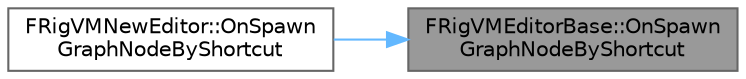 digraph "FRigVMEditorBase::OnSpawnGraphNodeByShortcut"
{
 // INTERACTIVE_SVG=YES
 // LATEX_PDF_SIZE
  bgcolor="transparent";
  edge [fontname=Helvetica,fontsize=10,labelfontname=Helvetica,labelfontsize=10];
  node [fontname=Helvetica,fontsize=10,shape=box,height=0.2,width=0.4];
  rankdir="RL";
  Node1 [id="Node000001",label="FRigVMEditorBase::OnSpawn\lGraphNodeByShortcut",height=0.2,width=0.4,color="gray40", fillcolor="grey60", style="filled", fontcolor="black",tooltip=" "];
  Node1 -> Node2 [id="edge1_Node000001_Node000002",dir="back",color="steelblue1",style="solid",tooltip=" "];
  Node2 [id="Node000002",label="FRigVMNewEditor::OnSpawn\lGraphNodeByShortcut",height=0.2,width=0.4,color="grey40", fillcolor="white", style="filled",URL="$d0/d32/classFRigVMNewEditor.html#ad6e585a0b7802a3fe472186adbc1e3e4",tooltip=" "];
}
